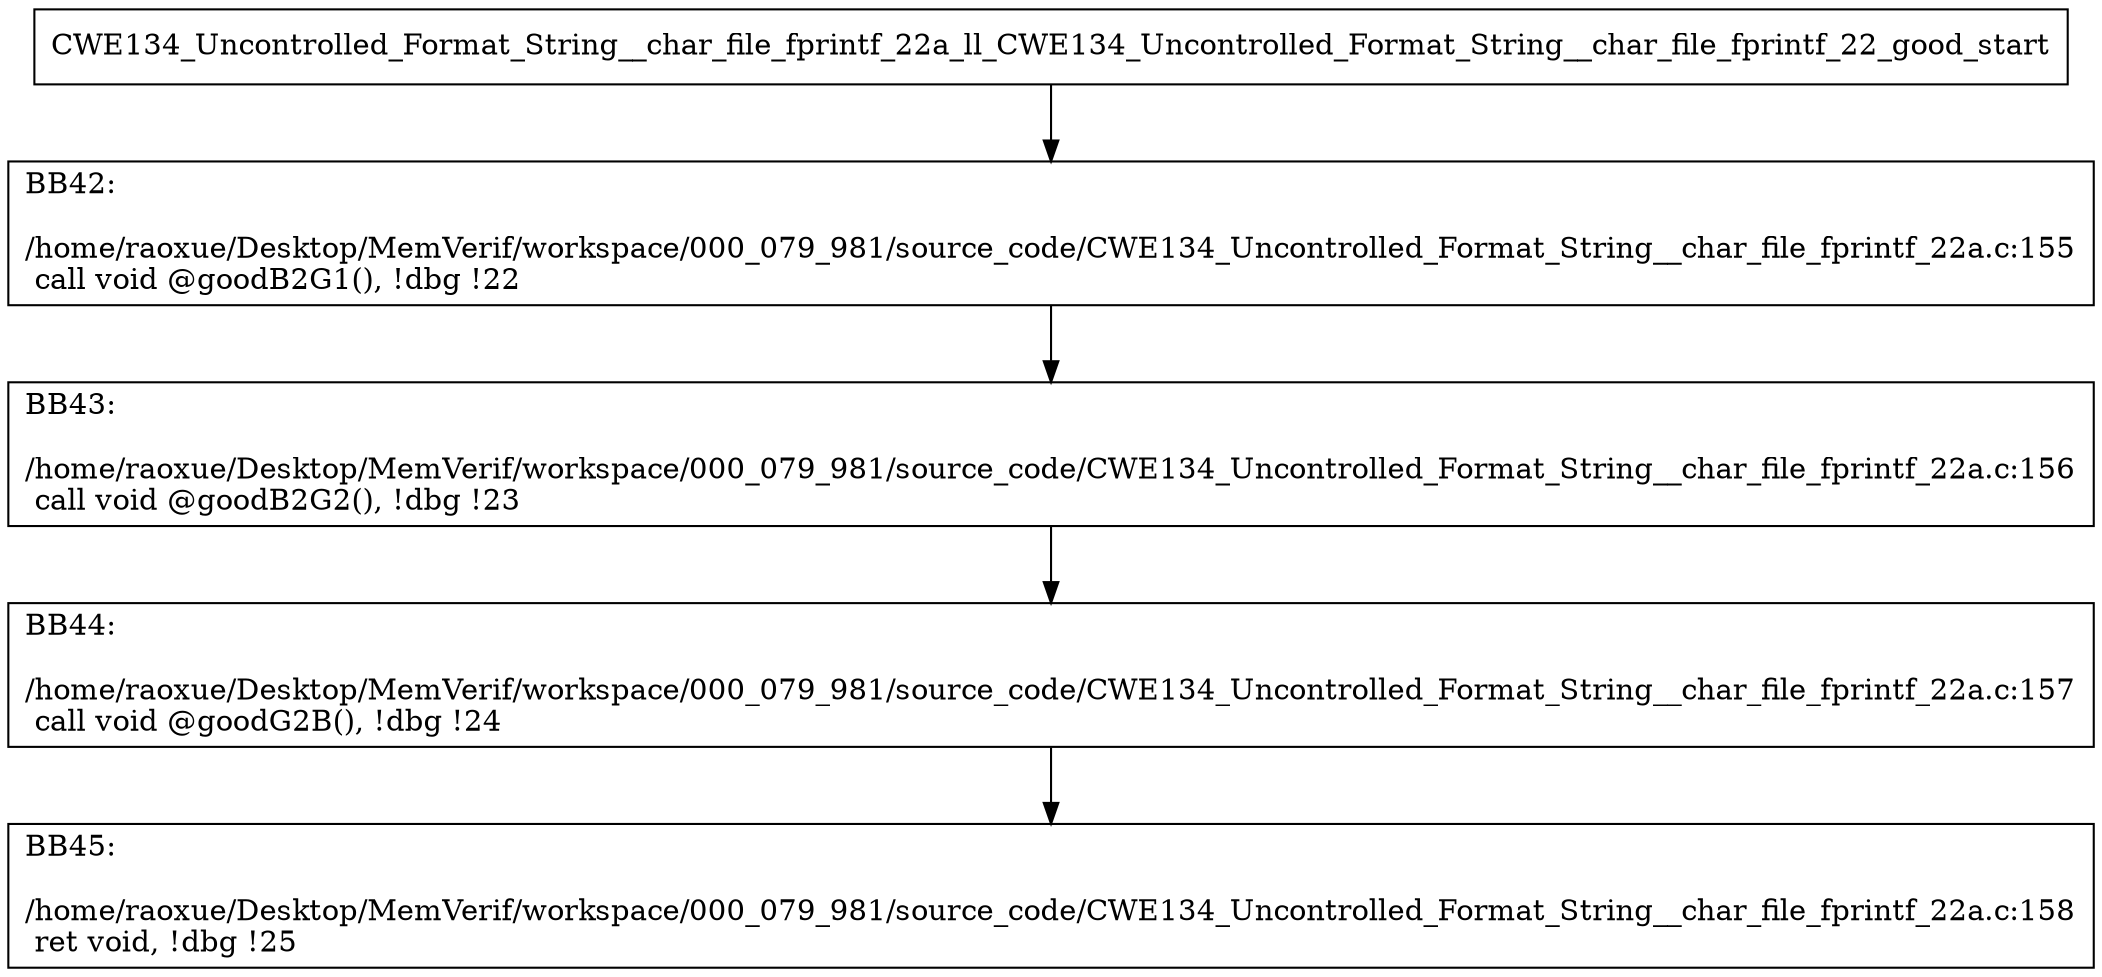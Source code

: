 digraph "CFG for'CWE134_Uncontrolled_Format_String__char_file_fprintf_22a_ll_CWE134_Uncontrolled_Format_String__char_file_fprintf_22_good' function" {
	BBCWE134_Uncontrolled_Format_String__char_file_fprintf_22a_ll_CWE134_Uncontrolled_Format_String__char_file_fprintf_22_good_start[shape=record,label="{CWE134_Uncontrolled_Format_String__char_file_fprintf_22a_ll_CWE134_Uncontrolled_Format_String__char_file_fprintf_22_good_start}"];
	BBCWE134_Uncontrolled_Format_String__char_file_fprintf_22a_ll_CWE134_Uncontrolled_Format_String__char_file_fprintf_22_good_start-> CWE134_Uncontrolled_Format_String__char_file_fprintf_22a_ll_CWE134_Uncontrolled_Format_String__char_file_fprintf_22_goodBB42;
	CWE134_Uncontrolled_Format_String__char_file_fprintf_22a_ll_CWE134_Uncontrolled_Format_String__char_file_fprintf_22_goodBB42 [shape=record, label="{BB42:\l\l/home/raoxue/Desktop/MemVerif/workspace/000_079_981/source_code/CWE134_Uncontrolled_Format_String__char_file_fprintf_22a.c:155\l
  call void @goodB2G1(), !dbg !22\l
}"];
	CWE134_Uncontrolled_Format_String__char_file_fprintf_22a_ll_CWE134_Uncontrolled_Format_String__char_file_fprintf_22_goodBB42-> CWE134_Uncontrolled_Format_String__char_file_fprintf_22a_ll_CWE134_Uncontrolled_Format_String__char_file_fprintf_22_goodBB43;
	CWE134_Uncontrolled_Format_String__char_file_fprintf_22a_ll_CWE134_Uncontrolled_Format_String__char_file_fprintf_22_goodBB43 [shape=record, label="{BB43:\l\l/home/raoxue/Desktop/MemVerif/workspace/000_079_981/source_code/CWE134_Uncontrolled_Format_String__char_file_fprintf_22a.c:156\l
  call void @goodB2G2(), !dbg !23\l
}"];
	CWE134_Uncontrolled_Format_String__char_file_fprintf_22a_ll_CWE134_Uncontrolled_Format_String__char_file_fprintf_22_goodBB43-> CWE134_Uncontrolled_Format_String__char_file_fprintf_22a_ll_CWE134_Uncontrolled_Format_String__char_file_fprintf_22_goodBB44;
	CWE134_Uncontrolled_Format_String__char_file_fprintf_22a_ll_CWE134_Uncontrolled_Format_String__char_file_fprintf_22_goodBB44 [shape=record, label="{BB44:\l\l/home/raoxue/Desktop/MemVerif/workspace/000_079_981/source_code/CWE134_Uncontrolled_Format_String__char_file_fprintf_22a.c:157\l
  call void @goodG2B(), !dbg !24\l
}"];
	CWE134_Uncontrolled_Format_String__char_file_fprintf_22a_ll_CWE134_Uncontrolled_Format_String__char_file_fprintf_22_goodBB44-> CWE134_Uncontrolled_Format_String__char_file_fprintf_22a_ll_CWE134_Uncontrolled_Format_String__char_file_fprintf_22_goodBB45;
	CWE134_Uncontrolled_Format_String__char_file_fprintf_22a_ll_CWE134_Uncontrolled_Format_String__char_file_fprintf_22_goodBB45 [shape=record, label="{BB45:\l\l/home/raoxue/Desktop/MemVerif/workspace/000_079_981/source_code/CWE134_Uncontrolled_Format_String__char_file_fprintf_22a.c:158\l
  ret void, !dbg !25\l
}"];
}
